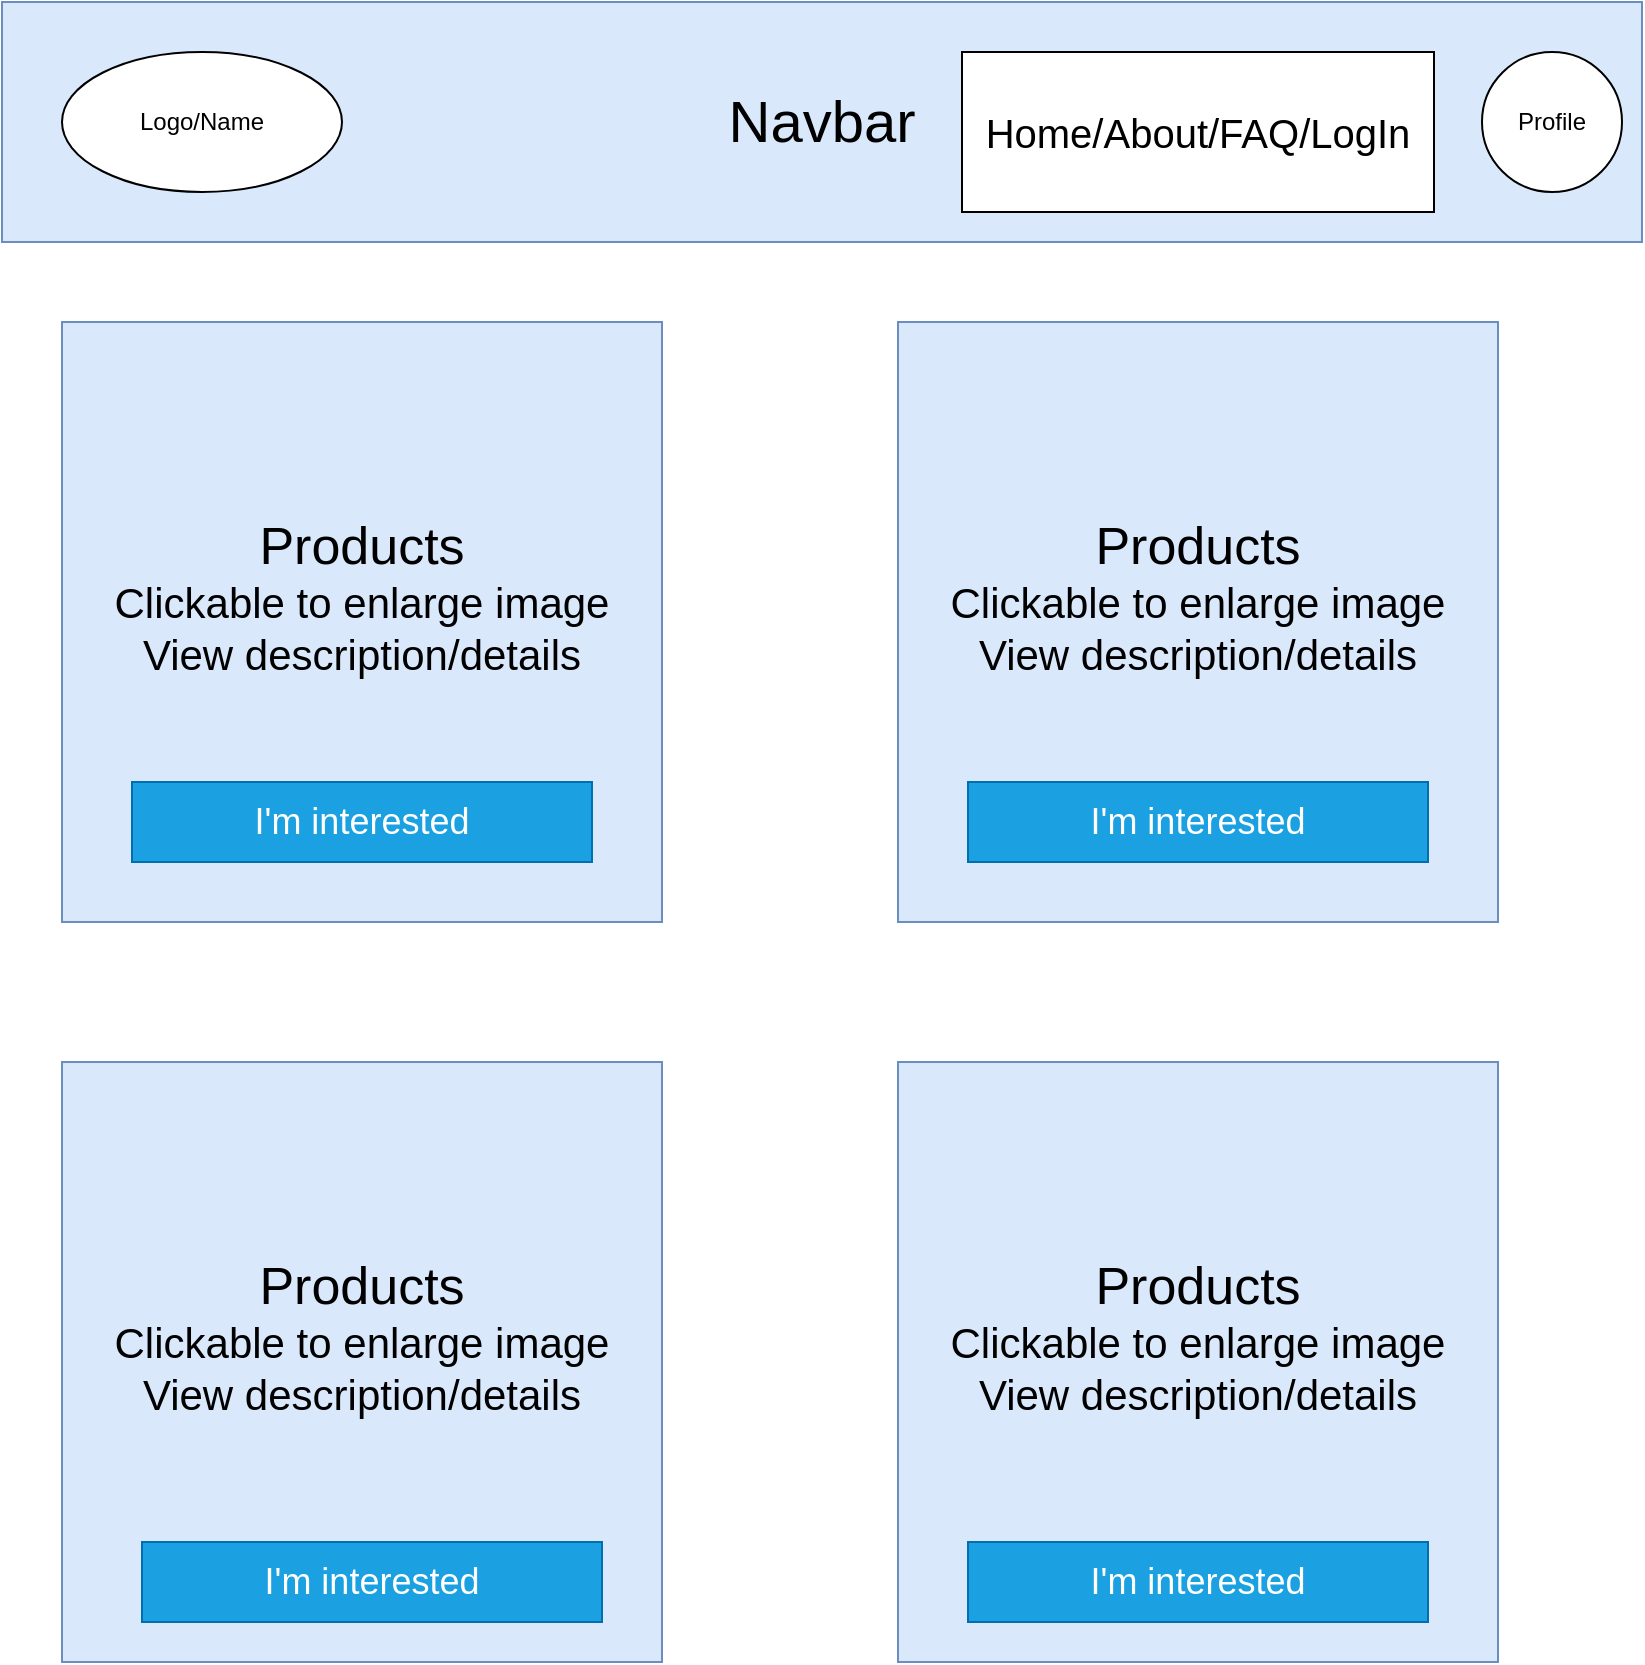 <mxfile version="24.7.8">
  <diagram name="Page-1" id="95VOIOgbA18Lx-qZPfnW">
    <mxGraphModel dx="1114" dy="824" grid="1" gridSize="10" guides="1" tooltips="1" connect="1" arrows="1" fold="1" page="1" pageScale="1" pageWidth="827" pageHeight="1169" math="0" shadow="0">
      <root>
        <mxCell id="0" />
        <mxCell id="1" parent="0" />
        <mxCell id="cb5u3TFGIO-7KyvCjyP1-1" value="&lt;div style=&quot;&quot;&gt;&lt;span style=&quot;font-size: 29px; background-color: initial;&quot;&gt;&lt;font color=&quot;#000000&quot;&gt;Navbar&lt;/font&gt;&lt;/span&gt;&lt;/div&gt;" style="rounded=0;whiteSpace=wrap;html=1;direction=west;fillColor=#dae8fc;strokeColor=#6c8ebf;align=center;" parent="1" vertex="1">
          <mxGeometry width="820" height="120" as="geometry" />
        </mxCell>
        <mxCell id="cb5u3TFGIO-7KyvCjyP1-3" value="Profile" style="ellipse;whiteSpace=wrap;html=1;aspect=fixed;" parent="1" vertex="1">
          <mxGeometry x="740" y="25" width="70" height="70" as="geometry" />
        </mxCell>
        <mxCell id="cb5u3TFGIO-7KyvCjyP1-4" value="Logo/Name" style="ellipse;whiteSpace=wrap;html=1;" parent="1" vertex="1">
          <mxGeometry x="30" y="25" width="140" height="70" as="geometry" />
        </mxCell>
        <mxCell id="cb5u3TFGIO-7KyvCjyP1-6" value="&lt;font style=&quot;font-size: 20px;&quot;&gt;Home/About/FAQ/LogIn&lt;/font&gt;" style="rounded=0;whiteSpace=wrap;html=1;" parent="1" vertex="1">
          <mxGeometry x="480" y="25" width="236" height="80" as="geometry" />
        </mxCell>
        <mxCell id="cb5u3TFGIO-7KyvCjyP1-7" value="&lt;font color=&quot;#000000&quot; style=&quot;font-size: 26px;&quot;&gt;Products&lt;/font&gt;&lt;div style=&quot;font-size: 21px;&quot;&gt;&lt;font style=&quot;font-size: 21px;&quot;&gt;&lt;div&gt;&lt;font color=&quot;#000000&quot;&gt;Clickable to enlarge image&lt;/font&gt;&lt;/div&gt;&lt;div&gt;&lt;font color=&quot;#000000&quot;&gt;View description/details&lt;/font&gt;&lt;/div&gt;&lt;div&gt;&lt;br&gt;&lt;/div&gt;&lt;/font&gt;&lt;/div&gt;" style="whiteSpace=wrap;html=1;aspect=fixed;fillColor=#dae8fc;strokeColor=#6c8ebf;" parent="1" vertex="1">
          <mxGeometry x="30" y="160" width="300" height="300" as="geometry" />
        </mxCell>
        <mxCell id="cb5u3TFGIO-7KyvCjyP1-8" value="&lt;font color=&quot;#000000&quot; style=&quot;font-size: 26px;&quot;&gt;Products&lt;/font&gt;&lt;div style=&quot;font-size: 21px;&quot;&gt;&lt;font color=&quot;#000000&quot; style=&quot;font-size: 21px;&quot;&gt;Clickable to enlarge image&lt;/font&gt;&lt;/div&gt;&lt;div style=&quot;font-size: 21px;&quot;&gt;&lt;font color=&quot;#000000&quot; style=&quot;font-size: 21px;&quot;&gt;View description/details&lt;/font&gt;&lt;/div&gt;&lt;div style=&quot;font-size: 21px;&quot;&gt;&lt;font style=&quot;font-size: 21px;&quot;&gt;&lt;br&gt;&lt;/font&gt;&lt;/div&gt;" style="whiteSpace=wrap;html=1;aspect=fixed;fillColor=#dae8fc;strokeColor=#6c8ebf;" parent="1" vertex="1">
          <mxGeometry x="448" y="160" width="300" height="300" as="geometry" />
        </mxCell>
        <mxCell id="cb5u3TFGIO-7KyvCjyP1-9" value="&lt;font color=&quot;#000000&quot; style=&quot;font-size: 26px;&quot;&gt;Products&lt;/font&gt;&lt;div style=&quot;font-size: 21px;&quot;&gt;&lt;font style=&quot;font-size: 21px;&quot;&gt;&lt;div&gt;&lt;font color=&quot;#000000&quot;&gt;Clickable to enlarge image&lt;/font&gt;&lt;/div&gt;&lt;div&gt;&lt;font color=&quot;#000000&quot;&gt;View description/details&lt;/font&gt;&lt;/div&gt;&lt;div&gt;&lt;br&gt;&lt;/div&gt;&lt;/font&gt;&lt;/div&gt;" style="whiteSpace=wrap;html=1;aspect=fixed;fillColor=#dae8fc;strokeColor=#6c8ebf;" parent="1" vertex="1">
          <mxGeometry x="30" y="530" width="300" height="300" as="geometry" />
        </mxCell>
        <mxCell id="cb5u3TFGIO-7KyvCjyP1-10" value="&lt;font color=&quot;#000000&quot; style=&quot;font-size: 26px;&quot;&gt;Products&lt;/font&gt;&lt;div style=&quot;font-size: 21px;&quot;&gt;&lt;font style=&quot;font-size: 21px;&quot;&gt;&lt;div&gt;&lt;font color=&quot;#000000&quot;&gt;Clickable to enlarge image&lt;/font&gt;&lt;/div&gt;&lt;div&gt;&lt;font color=&quot;#000000&quot;&gt;View description/details&lt;/font&gt;&lt;/div&gt;&lt;div&gt;&lt;br&gt;&lt;/div&gt;&lt;/font&gt;&lt;/div&gt;" style="whiteSpace=wrap;html=1;aspect=fixed;fillColor=#dae8fc;strokeColor=#6c8ebf;" parent="1" vertex="1">
          <mxGeometry x="448" y="530" width="300" height="300" as="geometry" />
        </mxCell>
        <mxCell id="cb5u3TFGIO-7KyvCjyP1-11" value="&lt;font style=&quot;font-size: 18px;&quot;&gt;I&#39;m interested&lt;/font&gt;" style="rounded=0;whiteSpace=wrap;html=1;fillColor=#1ba1e2;fontColor=#ffffff;strokeColor=#006EAF;" parent="1" vertex="1">
          <mxGeometry x="70" y="770" width="230" height="40" as="geometry" />
        </mxCell>
        <mxCell id="cb5u3TFGIO-7KyvCjyP1-12" value="&lt;font style=&quot;font-size: 18px;&quot;&gt;I&#39;m interested&lt;/font&gt;" style="rounded=0;whiteSpace=wrap;html=1;fillColor=#1ba1e2;fontColor=#ffffff;strokeColor=#006EAF;" parent="1" vertex="1">
          <mxGeometry x="483" y="770" width="230" height="40" as="geometry" />
        </mxCell>
        <mxCell id="cb5u3TFGIO-7KyvCjyP1-13" value="&lt;font style=&quot;font-size: 18px;&quot;&gt;I&#39;m interested&lt;/font&gt;" style="rounded=0;whiteSpace=wrap;html=1;fillColor=#1ba1e2;strokeColor=#006EAF;fontColor=#ffffff;" parent="1" vertex="1">
          <mxGeometry x="65" y="390" width="230" height="40" as="geometry" />
        </mxCell>
        <mxCell id="cb5u3TFGIO-7KyvCjyP1-14" value="&lt;font style=&quot;font-size: 18px;&quot;&gt;I&#39;m interested&lt;/font&gt;" style="rounded=0;whiteSpace=wrap;html=1;fillColor=#1ba1e2;strokeColor=#006EAF;fontColor=#ffffff;" parent="1" vertex="1">
          <mxGeometry x="483" y="390" width="230" height="40" as="geometry" />
        </mxCell>
      </root>
    </mxGraphModel>
  </diagram>
</mxfile>
